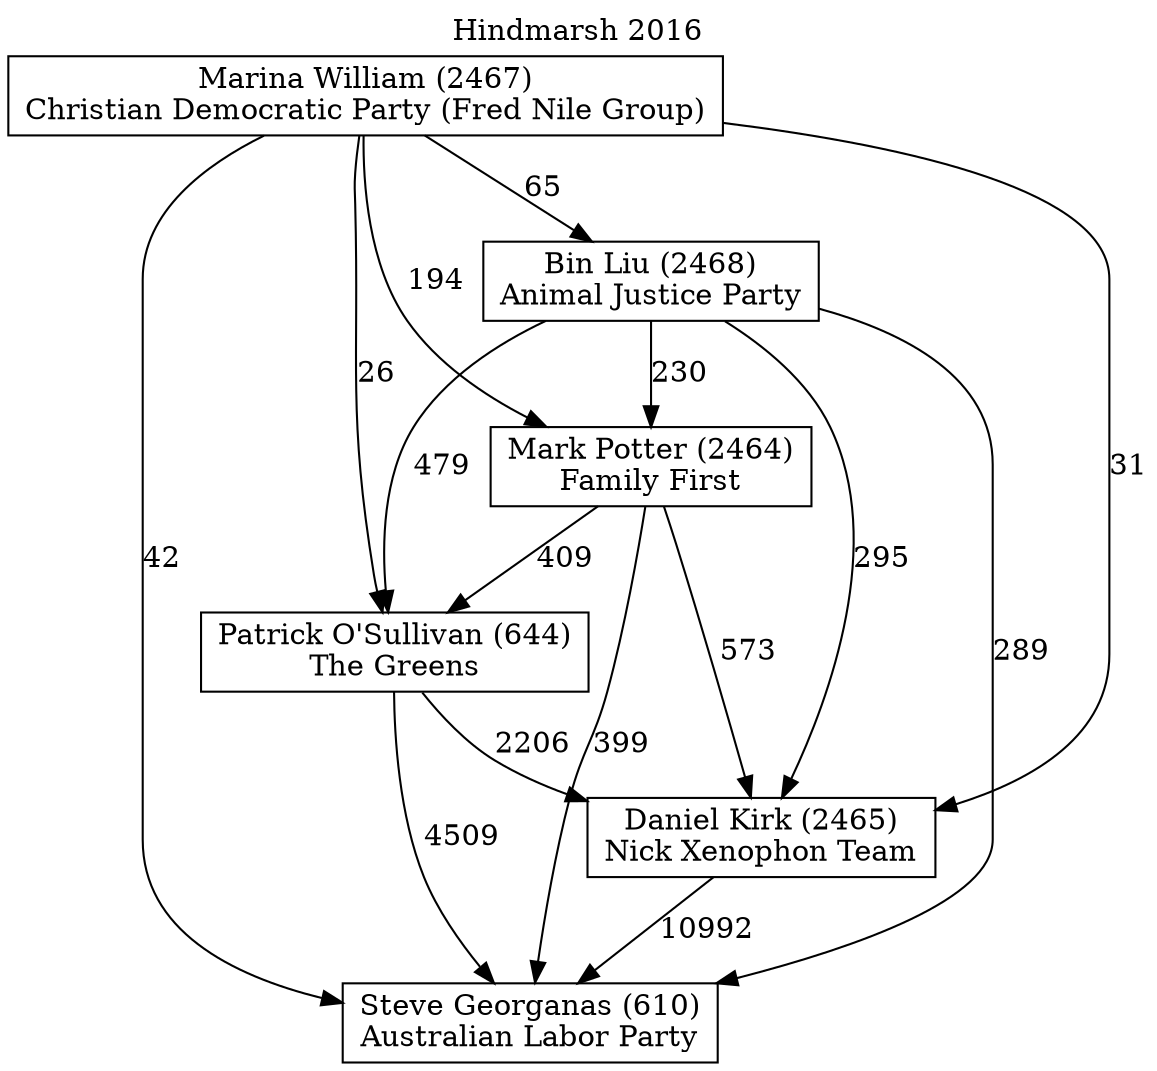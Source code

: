 // House preference flow
digraph "Steve Georganas (610)_Hindmarsh_2016" {
	graph [label="Hindmarsh 2016" labelloc=t mclimit=10]
	node [shape=box]
	"Steve Georganas (610)" [label="Steve Georganas (610)
Australian Labor Party"]
	"Daniel Kirk (2465)" [label="Daniel Kirk (2465)
Nick Xenophon Team"]
	"Patrick O'Sullivan (644)" [label="Patrick O'Sullivan (644)
The Greens"]
	"Mark Potter (2464)" [label="Mark Potter (2464)
Family First"]
	"Bin Liu (2468)" [label="Bin Liu (2468)
Animal Justice Party"]
	"Marina William (2467)" [label="Marina William (2467)
Christian Democratic Party (Fred Nile Group)"]
	"Daniel Kirk (2465)" -> "Steve Georganas (610)" [label=10992]
	"Patrick O'Sullivan (644)" -> "Daniel Kirk (2465)" [label=2206]
	"Mark Potter (2464)" -> "Patrick O'Sullivan (644)" [label=409]
	"Bin Liu (2468)" -> "Mark Potter (2464)" [label=230]
	"Marina William (2467)" -> "Bin Liu (2468)" [label=65]
	"Patrick O'Sullivan (644)" -> "Steve Georganas (610)" [label=4509]
	"Mark Potter (2464)" -> "Steve Georganas (610)" [label=399]
	"Bin Liu (2468)" -> "Steve Georganas (610)" [label=289]
	"Marina William (2467)" -> "Steve Georganas (610)" [label=42]
	"Marina William (2467)" -> "Mark Potter (2464)" [label=194]
	"Bin Liu (2468)" -> "Patrick O'Sullivan (644)" [label=479]
	"Marina William (2467)" -> "Patrick O'Sullivan (644)" [label=26]
	"Mark Potter (2464)" -> "Daniel Kirk (2465)" [label=573]
	"Bin Liu (2468)" -> "Daniel Kirk (2465)" [label=295]
	"Marina William (2467)" -> "Daniel Kirk (2465)" [label=31]
}

